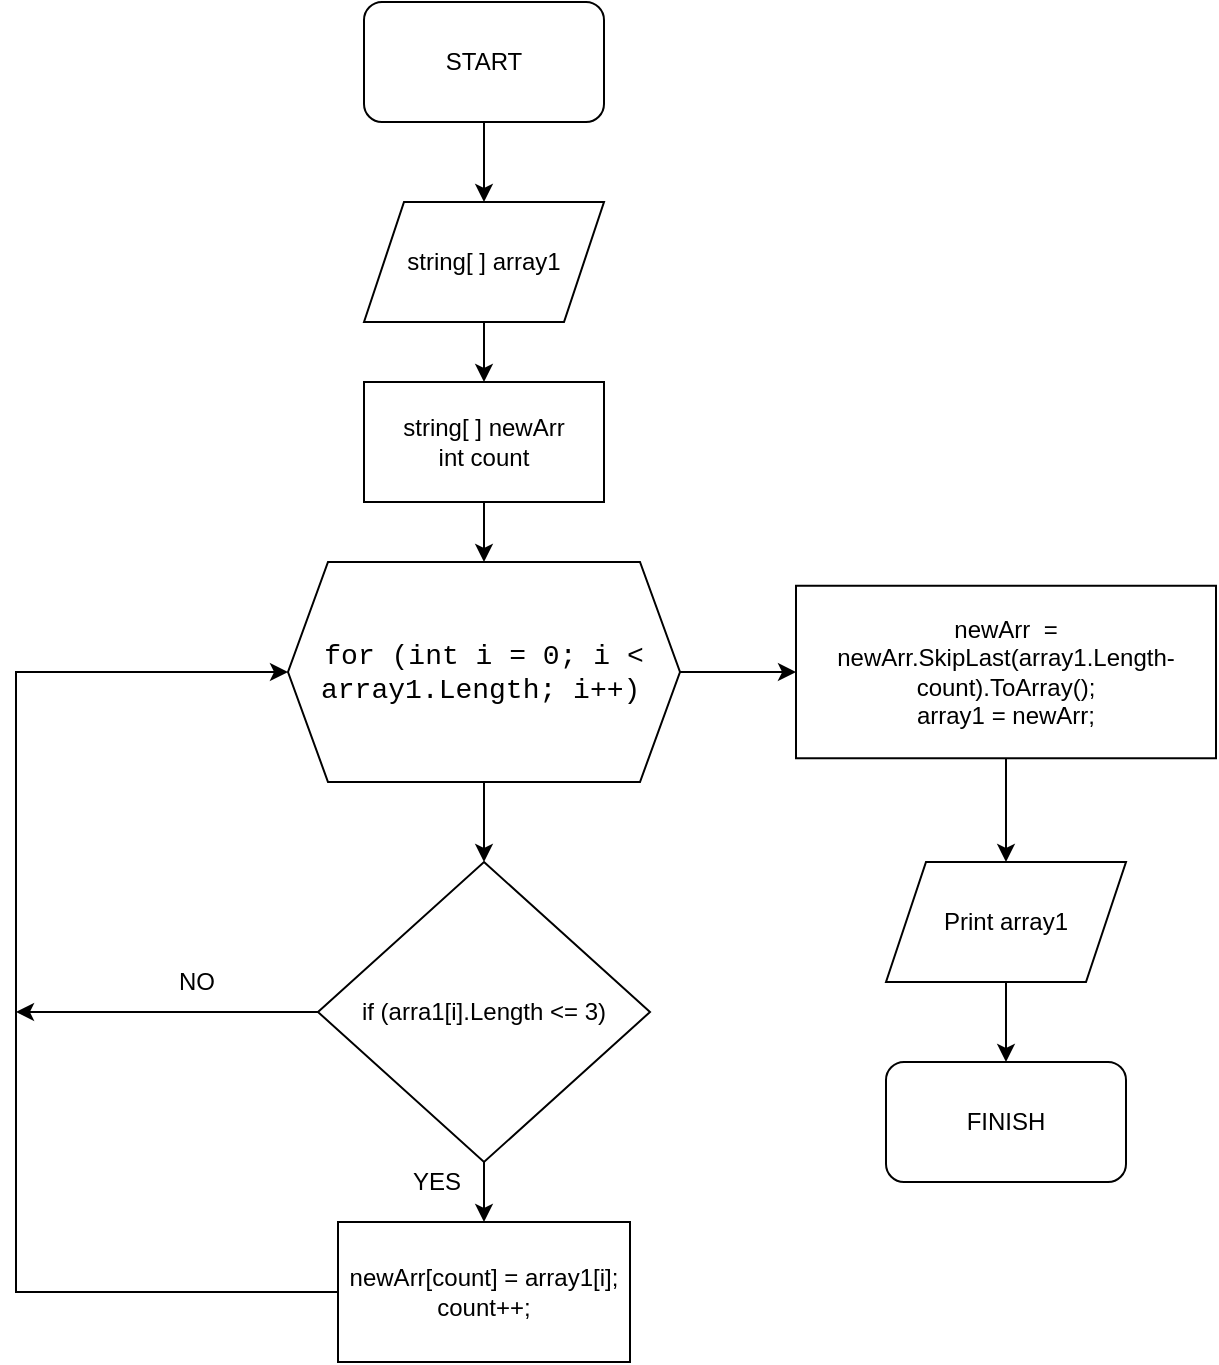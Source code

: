 <mxfile version="20.3.2" type="device"><diagram id="HLd8IMukn1wuRzvQPo10" name="Страница 1"><mxGraphModel dx="1038" dy="481" grid="1" gridSize="10" guides="1" tooltips="1" connect="1" arrows="1" fold="1" page="1" pageScale="1" pageWidth="827" pageHeight="1169" math="0" shadow="0"><root><mxCell id="0"/><mxCell id="1" parent="0"/><mxCell id="Pd1Eg6d0qzPiA3a56rlx-3" value="" style="edgeStyle=orthogonalEdgeStyle;rounded=0;orthogonalLoop=1;jettySize=auto;html=1;" edge="1" parent="1" source="Pd1Eg6d0qzPiA3a56rlx-1" target="Pd1Eg6d0qzPiA3a56rlx-2"><mxGeometry relative="1" as="geometry"/></mxCell><mxCell id="Pd1Eg6d0qzPiA3a56rlx-1" value="START" style="rounded=1;whiteSpace=wrap;html=1;" vertex="1" parent="1"><mxGeometry x="354" y="10" width="120" height="60" as="geometry"/></mxCell><mxCell id="Pd1Eg6d0qzPiA3a56rlx-5" value="" style="edgeStyle=orthogonalEdgeStyle;rounded=0;orthogonalLoop=1;jettySize=auto;html=1;" edge="1" parent="1" source="Pd1Eg6d0qzPiA3a56rlx-2" target="Pd1Eg6d0qzPiA3a56rlx-4"><mxGeometry relative="1" as="geometry"/></mxCell><mxCell id="Pd1Eg6d0qzPiA3a56rlx-2" value="string[ ] array1" style="shape=parallelogram;perimeter=parallelogramPerimeter;whiteSpace=wrap;html=1;fixedSize=1;" vertex="1" parent="1"><mxGeometry x="354" y="110" width="120" height="60" as="geometry"/></mxCell><mxCell id="Pd1Eg6d0qzPiA3a56rlx-7" value="" style="edgeStyle=orthogonalEdgeStyle;rounded=0;orthogonalLoop=1;jettySize=auto;html=1;" edge="1" parent="1" source="Pd1Eg6d0qzPiA3a56rlx-4" target="Pd1Eg6d0qzPiA3a56rlx-6"><mxGeometry relative="1" as="geometry"/></mxCell><mxCell id="Pd1Eg6d0qzPiA3a56rlx-4" value="string[ ] newArr&lt;br&gt;int count" style="rounded=0;whiteSpace=wrap;html=1;" vertex="1" parent="1"><mxGeometry x="354" y="200" width="120" height="60" as="geometry"/></mxCell><mxCell id="Pd1Eg6d0qzPiA3a56rlx-10" value="" style="edgeStyle=orthogonalEdgeStyle;rounded=0;orthogonalLoop=1;jettySize=auto;html=1;fontColor=#000000;" edge="1" parent="1" source="Pd1Eg6d0qzPiA3a56rlx-6" target="Pd1Eg6d0qzPiA3a56rlx-9"><mxGeometry relative="1" as="geometry"/></mxCell><mxCell id="Pd1Eg6d0qzPiA3a56rlx-18" value="" style="edgeStyle=orthogonalEdgeStyle;rounded=0;orthogonalLoop=1;jettySize=auto;html=1;fontColor=#000000;" edge="1" parent="1" source="Pd1Eg6d0qzPiA3a56rlx-6" target="Pd1Eg6d0qzPiA3a56rlx-17"><mxGeometry relative="1" as="geometry"/></mxCell><mxCell id="Pd1Eg6d0qzPiA3a56rlx-6" value="&lt;span style=&quot;background-color: rgb(255, 255, 255);&quot;&gt;&lt;span style=&quot;font-family: Consolas, &amp;quot;Courier New&amp;quot;, monospace; font-size: 14px;&quot;&gt;for&lt;/span&gt;&lt;span style=&quot;font-family: Consolas, &amp;quot;Courier New&amp;quot;, monospace; font-size: 14px;&quot;&gt; (&lt;/span&gt;&lt;span style=&quot;font-family: Consolas, &amp;quot;Courier New&amp;quot;, monospace; font-size: 14px;&quot;&gt;int&lt;/span&gt;&lt;span style=&quot;font-family: Consolas, &amp;quot;Courier New&amp;quot;, monospace; font-size: 14px;&quot;&gt; &lt;/span&gt;&lt;span style=&quot;font-family: Consolas, &amp;quot;Courier New&amp;quot;, monospace; font-size: 14px;&quot;&gt;i&lt;/span&gt;&lt;span style=&quot;font-family: Consolas, &amp;quot;Courier New&amp;quot;, monospace; font-size: 14px;&quot;&gt; &lt;/span&gt;&lt;span style=&quot;font-family: Consolas, &amp;quot;Courier New&amp;quot;, monospace; font-size: 14px;&quot;&gt;=&lt;/span&gt;&lt;span style=&quot;font-family: Consolas, &amp;quot;Courier New&amp;quot;, monospace; font-size: 14px;&quot;&gt; &lt;/span&gt;&lt;span style=&quot;font-family: Consolas, &amp;quot;Courier New&amp;quot;, monospace; font-size: 14px;&quot;&gt;0&lt;/span&gt;&lt;span style=&quot;font-family: Consolas, &amp;quot;Courier New&amp;quot;, monospace; font-size: 14px;&quot;&gt;; &lt;/span&gt;&lt;span style=&quot;font-family: Consolas, &amp;quot;Courier New&amp;quot;, monospace; font-size: 14px;&quot;&gt;i&lt;/span&gt;&lt;span style=&quot;font-family: Consolas, &amp;quot;Courier New&amp;quot;, monospace; font-size: 14px;&quot;&gt; &lt;/span&gt;&lt;span style=&quot;font-family: Consolas, &amp;quot;Courier New&amp;quot;, monospace; font-size: 14px;&quot;&gt;&amp;lt;&lt;/span&gt;&lt;span style=&quot;font-family: Consolas, &amp;quot;Courier New&amp;quot;, monospace; font-size: 14px;&quot;&gt; &lt;/span&gt;&lt;span style=&quot;font-family: Consolas, &amp;quot;Courier New&amp;quot;, monospace; font-size: 14px;&quot;&gt;array1&lt;/span&gt;&lt;span style=&quot;font-family: Consolas, &amp;quot;Courier New&amp;quot;, monospace; font-size: 14px;&quot;&gt;.&lt;/span&gt;&lt;span style=&quot;font-family: Consolas, &amp;quot;Courier New&amp;quot;, monospace; font-size: 14px;&quot;&gt;Length&lt;/span&gt;&lt;span style=&quot;font-family: Consolas, &amp;quot;Courier New&amp;quot;, monospace; font-size: 14px;&quot;&gt;; &lt;/span&gt;&lt;span style=&quot;font-family: Consolas, &amp;quot;Courier New&amp;quot;, monospace; font-size: 14px;&quot;&gt;i&lt;/span&gt;&lt;span style=&quot;font-family: Consolas, &amp;quot;Courier New&amp;quot;, monospace; font-size: 14px;&quot;&gt;++&lt;/span&gt;&lt;span style=&quot;font-family: Consolas, &amp;quot;Courier New&amp;quot;, monospace; font-size: 14px;&quot;&gt;)&lt;/span&gt;&amp;nbsp;&lt;/span&gt;" style="shape=hexagon;perimeter=hexagonPerimeter2;whiteSpace=wrap;html=1;fixedSize=1;" vertex="1" parent="1"><mxGeometry x="316" y="290" width="196" height="110" as="geometry"/></mxCell><mxCell id="Pd1Eg6d0qzPiA3a56rlx-12" value="" style="edgeStyle=orthogonalEdgeStyle;rounded=0;orthogonalLoop=1;jettySize=auto;html=1;fontColor=#000000;" edge="1" parent="1" source="Pd1Eg6d0qzPiA3a56rlx-9" target="Pd1Eg6d0qzPiA3a56rlx-11"><mxGeometry relative="1" as="geometry"/></mxCell><mxCell id="Pd1Eg6d0qzPiA3a56rlx-14" style="edgeStyle=orthogonalEdgeStyle;rounded=0;orthogonalLoop=1;jettySize=auto;html=1;exitX=0;exitY=0.5;exitDx=0;exitDy=0;fontColor=#000000;" edge="1" parent="1" source="Pd1Eg6d0qzPiA3a56rlx-9"><mxGeometry relative="1" as="geometry"><mxPoint x="180" y="515" as="targetPoint"/></mxGeometry></mxCell><mxCell id="Pd1Eg6d0qzPiA3a56rlx-9" value="if (arra1[i].Length &amp;lt;= 3)" style="rhombus;whiteSpace=wrap;html=1;labelBackgroundColor=none;fontColor=#000000;" vertex="1" parent="1"><mxGeometry x="331" y="440" width="166" height="150" as="geometry"/></mxCell><mxCell id="Pd1Eg6d0qzPiA3a56rlx-13" style="edgeStyle=orthogonalEdgeStyle;rounded=0;orthogonalLoop=1;jettySize=auto;html=1;exitX=0;exitY=0.5;exitDx=0;exitDy=0;entryX=0;entryY=0.5;entryDx=0;entryDy=0;fontColor=#000000;" edge="1" parent="1" source="Pd1Eg6d0qzPiA3a56rlx-11" target="Pd1Eg6d0qzPiA3a56rlx-6"><mxGeometry relative="1" as="geometry"><Array as="points"><mxPoint x="180" y="655"/><mxPoint x="180" y="345"/></Array></mxGeometry></mxCell><mxCell id="Pd1Eg6d0qzPiA3a56rlx-11" value="newArr[count] = array1[i]; &lt;br&gt;count++;" style="rounded=0;whiteSpace=wrap;html=1;labelBackgroundColor=none;fontColor=#000000;" vertex="1" parent="1"><mxGeometry x="341" y="620" width="146" height="70" as="geometry"/></mxCell><mxCell id="Pd1Eg6d0qzPiA3a56rlx-15" value="YES" style="text;html=1;align=center;verticalAlign=middle;resizable=0;points=[];autosize=1;strokeColor=none;fillColor=none;fontColor=#000000;" vertex="1" parent="1"><mxGeometry x="365" y="585" width="50" height="30" as="geometry"/></mxCell><mxCell id="Pd1Eg6d0qzPiA3a56rlx-16" value="NO" style="text;html=1;align=center;verticalAlign=middle;resizable=0;points=[];autosize=1;strokeColor=none;fillColor=none;fontColor=#000000;" vertex="1" parent="1"><mxGeometry x="250" y="485" width="40" height="30" as="geometry"/></mxCell><mxCell id="Pd1Eg6d0qzPiA3a56rlx-24" value="" style="edgeStyle=orthogonalEdgeStyle;rounded=0;orthogonalLoop=1;jettySize=auto;html=1;fontColor=#000000;" edge="1" parent="1" source="Pd1Eg6d0qzPiA3a56rlx-17" target="Pd1Eg6d0qzPiA3a56rlx-23"><mxGeometry relative="1" as="geometry"/></mxCell><mxCell id="Pd1Eg6d0qzPiA3a56rlx-17" value="newArr&amp;nbsp; = newArr.SkipLast(array1.Length-count).ToArray();&lt;br&gt;array1 = newArr;" style="rounded=0;whiteSpace=wrap;html=1;labelBackgroundColor=none;fontColor=#000000;" vertex="1" parent="1"><mxGeometry x="570" y="301.88" width="210" height="86.25" as="geometry"/></mxCell><mxCell id="Pd1Eg6d0qzPiA3a56rlx-26" value="" style="edgeStyle=orthogonalEdgeStyle;rounded=0;orthogonalLoop=1;jettySize=auto;html=1;fontColor=#000000;" edge="1" parent="1" source="Pd1Eg6d0qzPiA3a56rlx-23" target="Pd1Eg6d0qzPiA3a56rlx-25"><mxGeometry relative="1" as="geometry"/></mxCell><mxCell id="Pd1Eg6d0qzPiA3a56rlx-23" value="Print array1" style="shape=parallelogram;perimeter=parallelogramPerimeter;whiteSpace=wrap;html=1;fixedSize=1;" vertex="1" parent="1"><mxGeometry x="615" y="440" width="120" height="60" as="geometry"/></mxCell><mxCell id="Pd1Eg6d0qzPiA3a56rlx-25" value="FINISH" style="rounded=1;whiteSpace=wrap;html=1;labelBackgroundColor=none;fontColor=#000000;" vertex="1" parent="1"><mxGeometry x="615" y="540" width="120" height="60" as="geometry"/></mxCell></root></mxGraphModel></diagram></mxfile>